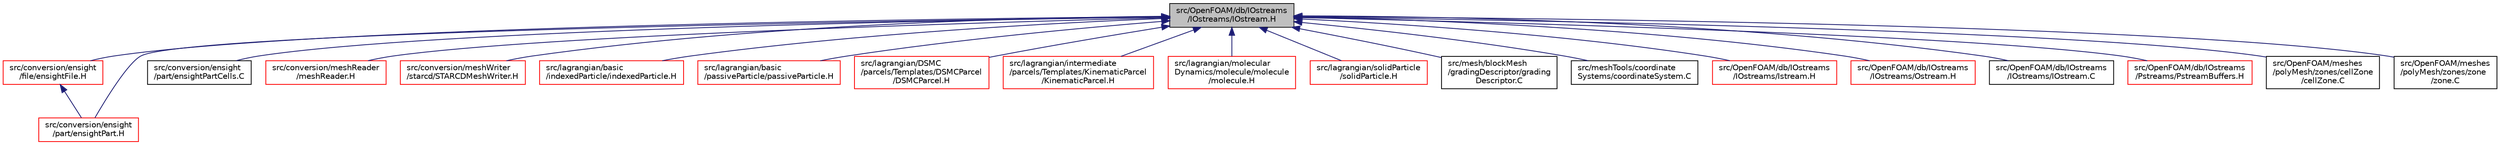digraph "src/OpenFOAM/db/IOstreams/IOstreams/IOstream.H"
{
  bgcolor="transparent";
  edge [fontname="Helvetica",fontsize="10",labelfontname="Helvetica",labelfontsize="10"];
  node [fontname="Helvetica",fontsize="10",shape=record];
  Node37 [label="src/OpenFOAM/db/IOstreams\l/IOstreams/IOstream.H",height=0.2,width=0.4,color="black", fillcolor="grey75", style="filled", fontcolor="black"];
  Node37 -> Node38 [dir="back",color="midnightblue",fontsize="10",style="solid",fontname="Helvetica"];
  Node38 [label="src/conversion/ensight\l/file/ensightFile.H",height=0.2,width=0.4,color="red",URL="$a00140.html"];
  Node38 -> Node42 [dir="back",color="midnightblue",fontsize="10",style="solid",fontname="Helvetica"];
  Node42 [label="src/conversion/ensight\l/part/ensightPart.H",height=0.2,width=0.4,color="red",URL="$a00152.html"];
  Node37 -> Node42 [dir="back",color="midnightblue",fontsize="10",style="solid",fontname="Helvetica"];
  Node37 -> Node45 [dir="back",color="midnightblue",fontsize="10",style="solid",fontname="Helvetica"];
  Node45 [label="src/conversion/ensight\l/part/ensightPartCells.C",height=0.2,width=0.4,color="black",URL="$a00155.html"];
  Node37 -> Node55 [dir="back",color="midnightblue",fontsize="10",style="solid",fontname="Helvetica"];
  Node55 [label="src/conversion/meshReader\l/meshReader.H",height=0.2,width=0.4,color="red",URL="$a00194.html"];
  Node37 -> Node63 [dir="back",color="midnightblue",fontsize="10",style="solid",fontname="Helvetica"];
  Node63 [label="src/conversion/meshWriter\l/starcd/STARCDMeshWriter.H",height=0.2,width=0.4,color="red",URL="$a00227.html"];
  Node37 -> Node65 [dir="back",color="midnightblue",fontsize="10",style="solid",fontname="Helvetica"];
  Node65 [label="src/lagrangian/basic\l/indexedParticle/indexedParticle.H",height=0.2,width=0.4,color="red",URL="$a05531.html"];
  Node37 -> Node69 [dir="back",color="midnightblue",fontsize="10",style="solid",fontname="Helvetica"];
  Node69 [label="src/lagrangian/basic\l/passiveParticle/passiveParticle.H",height=0.2,width=0.4,color="red",URL="$a05582.html"];
  Node37 -> Node83 [dir="back",color="midnightblue",fontsize="10",style="solid",fontname="Helvetica"];
  Node83 [label="src/lagrangian/DSMC\l/parcels/Templates/DSMCParcel\l/DSMCParcel.H",height=0.2,width=0.4,color="red",URL="$a05732.html"];
  Node37 -> Node94 [dir="back",color="midnightblue",fontsize="10",style="solid",fontname="Helvetica"];
  Node94 [label="src/lagrangian/intermediate\l/parcels/Templates/KinematicParcel\l/KinematicParcel.H",height=0.2,width=0.4,color="red",URL="$a06119.html"];
  Node37 -> Node138 [dir="back",color="midnightblue",fontsize="10",style="solid",fontname="Helvetica"];
  Node138 [label="src/lagrangian/molecular\lDynamics/molecule/molecule\l/molecule.H",height=0.2,width=0.4,color="red",URL="$a07124.html"];
  Node37 -> Node144 [dir="back",color="midnightblue",fontsize="10",style="solid",fontname="Helvetica"];
  Node144 [label="src/lagrangian/solidParticle\l/solidParticle.H",height=0.2,width=0.4,color="red",URL="$a07313.html"];
  Node37 -> Node149 [dir="back",color="midnightblue",fontsize="10",style="solid",fontname="Helvetica"];
  Node149 [label="src/mesh/blockMesh\l/gradingDescriptor/grading\lDescriptor.C",height=0.2,width=0.4,color="black",URL="$a07628.html"];
  Node37 -> Node150 [dir="back",color="midnightblue",fontsize="10",style="solid",fontname="Helvetica"];
  Node150 [label="src/meshTools/coordinate\lSystems/coordinateSystem.C",height=0.2,width=0.4,color="black",URL="$a08204.html"];
  Node37 -> Node151 [dir="back",color="midnightblue",fontsize="10",style="solid",fontname="Helvetica"];
  Node151 [label="src/OpenFOAM/db/IOstreams\l/IOstreams/Istream.H",height=0.2,width=0.4,color="red",URL="$a09818.html"];
  Node37 -> Node5134 [dir="back",color="midnightblue",fontsize="10",style="solid",fontname="Helvetica"];
  Node5134 [label="src/OpenFOAM/db/IOstreams\l/IOstreams/Ostream.H",height=0.2,width=0.4,color="red",URL="$a09824.html"];
  Node37 -> Node5757 [dir="back",color="midnightblue",fontsize="10",style="solid",fontname="Helvetica"];
  Node5757 [label="src/OpenFOAM/db/IOstreams\l/IOstreams/IOstream.C",height=0.2,width=0.4,color="black",URL="$a09809.html"];
  Node37 -> Node5232 [dir="back",color="midnightblue",fontsize="10",style="solid",fontname="Helvetica"];
  Node5232 [label="src/OpenFOAM/db/IOstreams\l/Pstreams/PstreamBuffers.H",height=0.2,width=0.4,color="red",URL="$a09866.html"];
  Node37 -> Node2809 [dir="back",color="midnightblue",fontsize="10",style="solid",fontname="Helvetica"];
  Node2809 [label="src/OpenFOAM/meshes\l/polyMesh/zones/cellZone\l/cellZone.C",height=0.2,width=0.4,color="black",URL="$a12542.html"];
  Node37 -> Node4584 [dir="back",color="midnightblue",fontsize="10",style="solid",fontname="Helvetica"];
  Node4584 [label="src/OpenFOAM/meshes\l/polyMesh/zones/zone\l/zone.C",height=0.2,width=0.4,color="black",URL="$a12581.html"];
}
